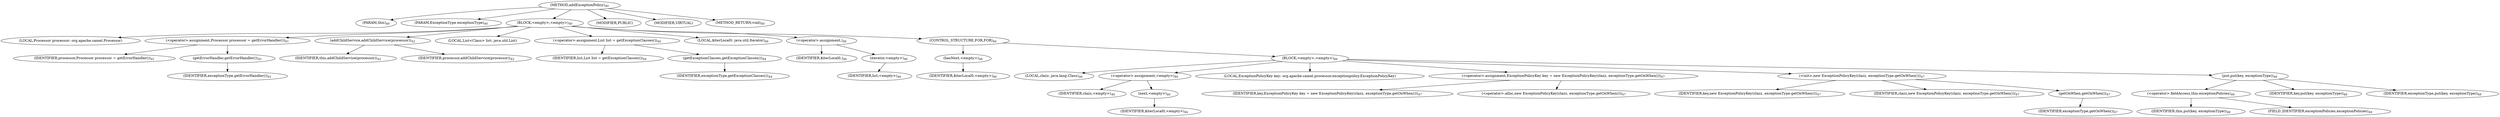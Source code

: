 digraph "addExceptionPolicy" {  
"22" [label = <(METHOD,addExceptionPolicy)<SUB>40</SUB>> ]
"4" [label = <(PARAM,this)<SUB>40</SUB>> ]
"23" [label = <(PARAM,ExceptionType exceptionType)<SUB>40</SUB>> ]
"24" [label = <(BLOCK,&lt;empty&gt;,&lt;empty&gt;)<SUB>40</SUB>> ]
"25" [label = <(LOCAL,Processor processor: org.apache.camel.Processor)> ]
"26" [label = <(&lt;operator&gt;.assignment,Processor processor = getErrorHandler())<SUB>41</SUB>> ]
"27" [label = <(IDENTIFIER,processor,Processor processor = getErrorHandler())<SUB>41</SUB>> ]
"28" [label = <(getErrorHandler,getErrorHandler())<SUB>41</SUB>> ]
"29" [label = <(IDENTIFIER,exceptionType,getErrorHandler())<SUB>41</SUB>> ]
"30" [label = <(addChildService,addChildService(processor))<SUB>42</SUB>> ]
"3" [label = <(IDENTIFIER,this,addChildService(processor))<SUB>42</SUB>> ]
"31" [label = <(IDENTIFIER,processor,addChildService(processor))<SUB>42</SUB>> ]
"32" [label = <(LOCAL,List&lt;Class&gt; list: java.util.List)> ]
"33" [label = <(&lt;operator&gt;.assignment,List list = getExceptionClasses())<SUB>44</SUB>> ]
"34" [label = <(IDENTIFIER,list,List list = getExceptionClasses())<SUB>44</SUB>> ]
"35" [label = <(getExceptionClasses,getExceptionClasses())<SUB>44</SUB>> ]
"36" [label = <(IDENTIFIER,exceptionType,getExceptionClasses())<SUB>44</SUB>> ]
"37" [label = <(LOCAL,$iterLocal0: java.util.Iterator)<SUB>46</SUB>> ]
"38" [label = <(&lt;operator&gt;.assignment,)<SUB>46</SUB>> ]
"39" [label = <(IDENTIFIER,$iterLocal0,)<SUB>46</SUB>> ]
"40" [label = <(iterator,&lt;empty&gt;)<SUB>46</SUB>> ]
"41" [label = <(IDENTIFIER,list,&lt;empty&gt;)<SUB>46</SUB>> ]
"42" [label = <(CONTROL_STRUCTURE,FOR,FOR)<SUB>46</SUB>> ]
"43" [label = <(hasNext,&lt;empty&gt;)<SUB>46</SUB>> ]
"44" [label = <(IDENTIFIER,$iterLocal0,&lt;empty&gt;)<SUB>46</SUB>> ]
"45" [label = <(BLOCK,&lt;empty&gt;,&lt;empty&gt;)<SUB>46</SUB>> ]
"46" [label = <(LOCAL,clazz: java.lang.Class)<SUB>46</SUB>> ]
"47" [label = <(&lt;operator&gt;.assignment,&lt;empty&gt;)<SUB>46</SUB>> ]
"48" [label = <(IDENTIFIER,clazz,&lt;empty&gt;)<SUB>46</SUB>> ]
"49" [label = <(next,&lt;empty&gt;)<SUB>46</SUB>> ]
"50" [label = <(IDENTIFIER,$iterLocal0,&lt;empty&gt;)<SUB>46</SUB>> ]
"6" [label = <(LOCAL,ExceptionPolicyKey key: org.apache.camel.processor.exceptionpolicy.ExceptionPolicyKey)> ]
"51" [label = <(&lt;operator&gt;.assignment,ExceptionPolicyKey key = new ExceptionPolicyKey(clazz, exceptionType.getOnWhen()))<SUB>47</SUB>> ]
"52" [label = <(IDENTIFIER,key,ExceptionPolicyKey key = new ExceptionPolicyKey(clazz, exceptionType.getOnWhen()))<SUB>47</SUB>> ]
"53" [label = <(&lt;operator&gt;.alloc,new ExceptionPolicyKey(clazz, exceptionType.getOnWhen()))<SUB>47</SUB>> ]
"54" [label = <(&lt;init&gt;,new ExceptionPolicyKey(clazz, exceptionType.getOnWhen()))<SUB>47</SUB>> ]
"5" [label = <(IDENTIFIER,key,new ExceptionPolicyKey(clazz, exceptionType.getOnWhen()))<SUB>47</SUB>> ]
"55" [label = <(IDENTIFIER,clazz,new ExceptionPolicyKey(clazz, exceptionType.getOnWhen()))<SUB>47</SUB>> ]
"56" [label = <(getOnWhen,getOnWhen())<SUB>47</SUB>> ]
"57" [label = <(IDENTIFIER,exceptionType,getOnWhen())<SUB>47</SUB>> ]
"58" [label = <(put,put(key, exceptionType))<SUB>48</SUB>> ]
"59" [label = <(&lt;operator&gt;.fieldAccess,this.exceptionPolicies)<SUB>48</SUB>> ]
"60" [label = <(IDENTIFIER,this,put(key, exceptionType))<SUB>48</SUB>> ]
"61" [label = <(FIELD_IDENTIFIER,exceptionPolicies,exceptionPolicies)<SUB>48</SUB>> ]
"62" [label = <(IDENTIFIER,key,put(key, exceptionType))<SUB>48</SUB>> ]
"63" [label = <(IDENTIFIER,exceptionType,put(key, exceptionType))<SUB>48</SUB>> ]
"64" [label = <(MODIFIER,PUBLIC)> ]
"65" [label = <(MODIFIER,VIRTUAL)> ]
"66" [label = <(METHOD_RETURN,void)<SUB>40</SUB>> ]
  "22" -> "4" 
  "22" -> "23" 
  "22" -> "24" 
  "22" -> "64" 
  "22" -> "65" 
  "22" -> "66" 
  "24" -> "25" 
  "24" -> "26" 
  "24" -> "30" 
  "24" -> "32" 
  "24" -> "33" 
  "24" -> "37" 
  "24" -> "38" 
  "24" -> "42" 
  "26" -> "27" 
  "26" -> "28" 
  "28" -> "29" 
  "30" -> "3" 
  "30" -> "31" 
  "33" -> "34" 
  "33" -> "35" 
  "35" -> "36" 
  "38" -> "39" 
  "38" -> "40" 
  "40" -> "41" 
  "42" -> "43" 
  "42" -> "45" 
  "43" -> "44" 
  "45" -> "46" 
  "45" -> "47" 
  "45" -> "6" 
  "45" -> "51" 
  "45" -> "54" 
  "45" -> "58" 
  "47" -> "48" 
  "47" -> "49" 
  "49" -> "50" 
  "51" -> "52" 
  "51" -> "53" 
  "54" -> "5" 
  "54" -> "55" 
  "54" -> "56" 
  "56" -> "57" 
  "58" -> "59" 
  "58" -> "62" 
  "58" -> "63" 
  "59" -> "60" 
  "59" -> "61" 
}

